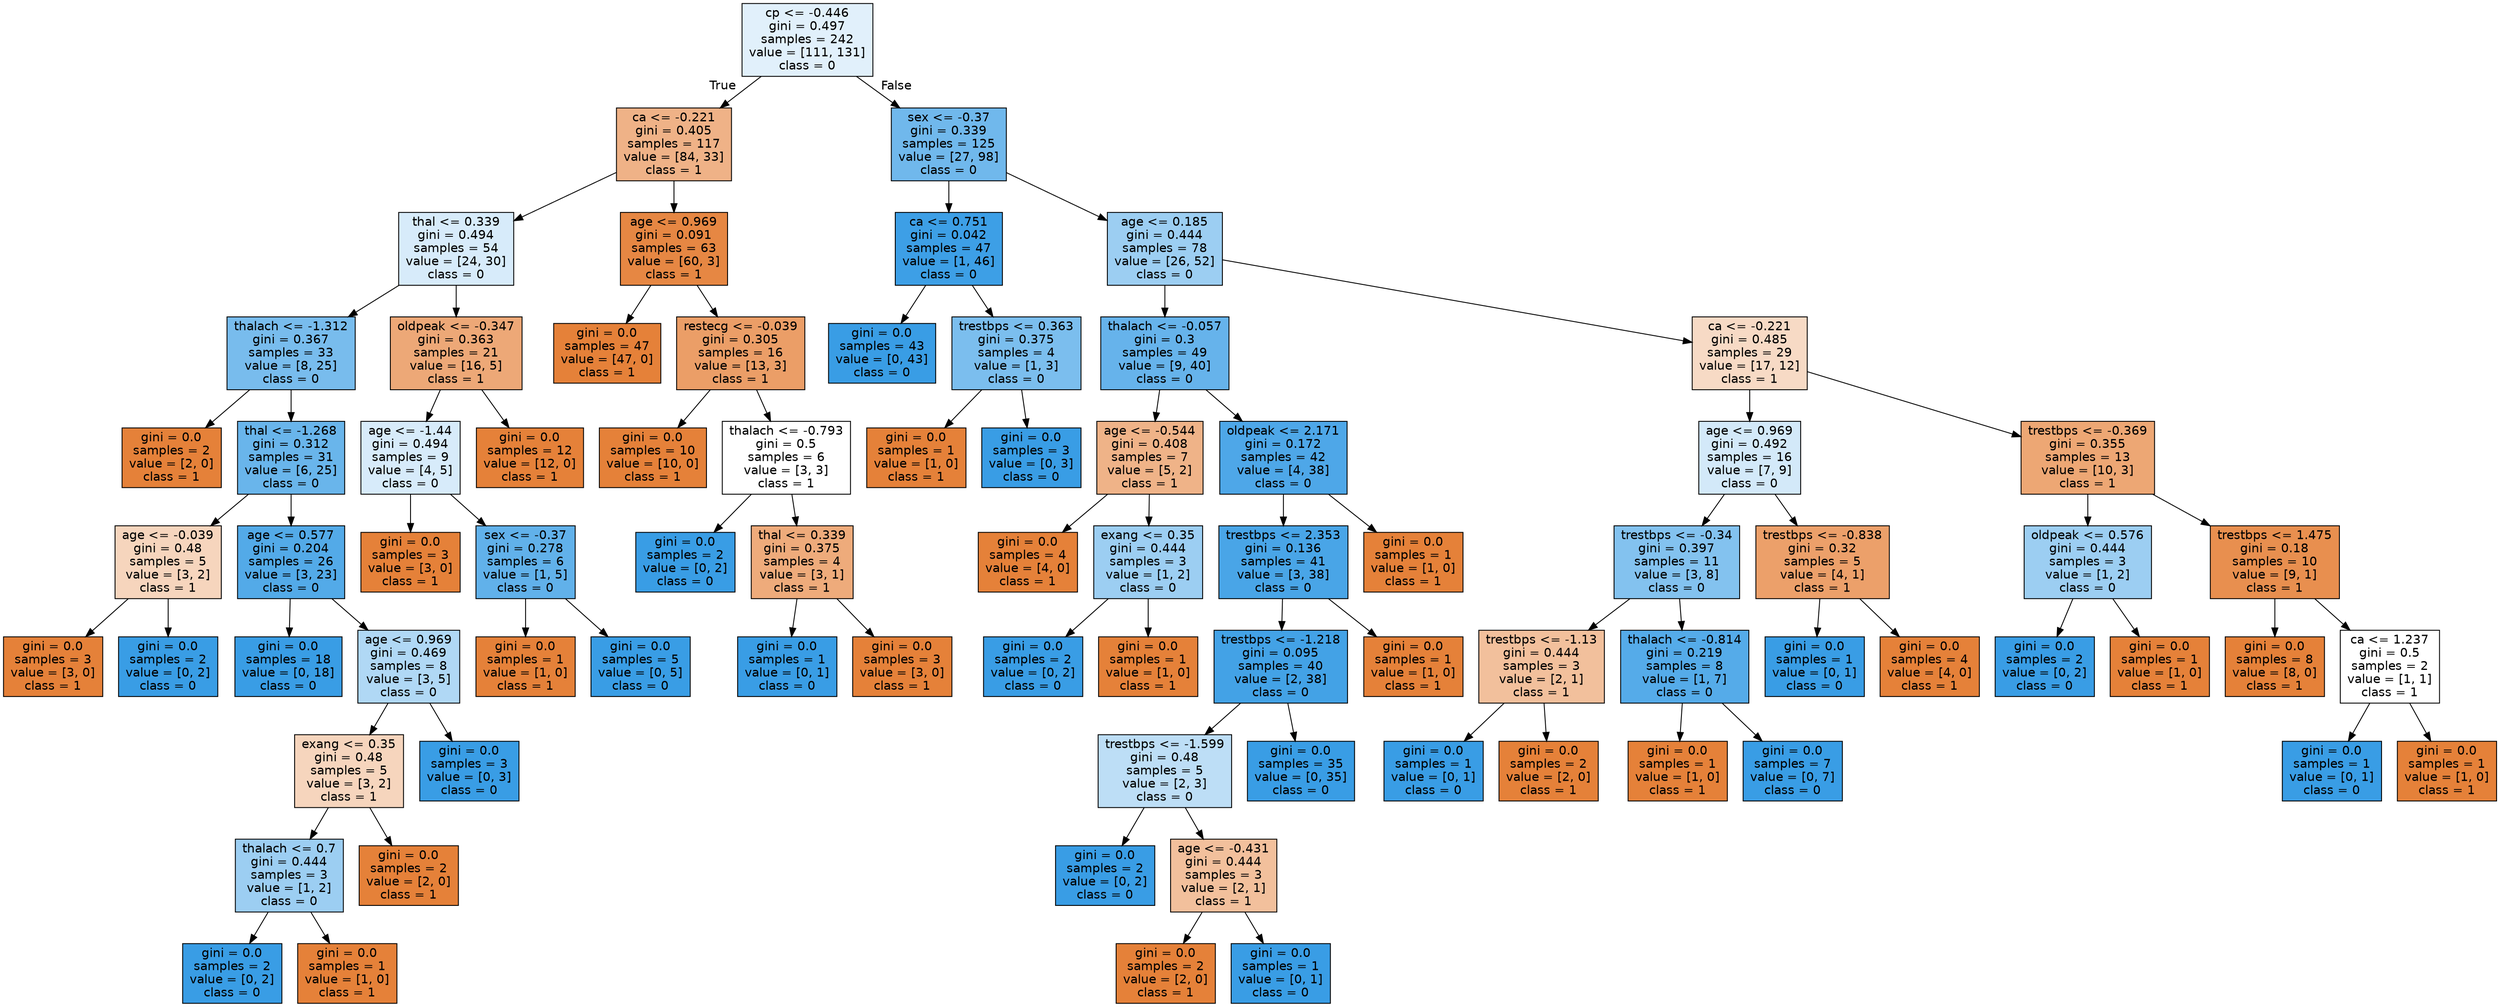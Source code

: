 digraph Tree {
node [shape=box, style="filled", color="black", fontname="helvetica"] ;
edge [fontname="helvetica"] ;
0 [label="cp <= -0.446\ngini = 0.497\nsamples = 242\nvalue = [111, 131]\nclass = 0", fillcolor="#e1f0fb"] ;
1 [label="ca <= -0.221\ngini = 0.405\nsamples = 117\nvalue = [84, 33]\nclass = 1", fillcolor="#efb287"] ;
0 -> 1 [labeldistance=2.5, labelangle=45, headlabel="True"] ;
2 [label="thal <= 0.339\ngini = 0.494\nsamples = 54\nvalue = [24, 30]\nclass = 0", fillcolor="#d7ebfa"] ;
1 -> 2 ;
3 [label="thalach <= -1.312\ngini = 0.367\nsamples = 33\nvalue = [8, 25]\nclass = 0", fillcolor="#78bced"] ;
2 -> 3 ;
4 [label="gini = 0.0\nsamples = 2\nvalue = [2, 0]\nclass = 1", fillcolor="#e58139"] ;
3 -> 4 ;
5 [label="thal <= -1.268\ngini = 0.312\nsamples = 31\nvalue = [6, 25]\nclass = 0", fillcolor="#69b5eb"] ;
3 -> 5 ;
6 [label="age <= -0.039\ngini = 0.48\nsamples = 5\nvalue = [3, 2]\nclass = 1", fillcolor="#f6d5bd"] ;
5 -> 6 ;
7 [label="gini = 0.0\nsamples = 3\nvalue = [3, 0]\nclass = 1", fillcolor="#e58139"] ;
6 -> 7 ;
8 [label="gini = 0.0\nsamples = 2\nvalue = [0, 2]\nclass = 0", fillcolor="#399de5"] ;
6 -> 8 ;
9 [label="age <= 0.577\ngini = 0.204\nsamples = 26\nvalue = [3, 23]\nclass = 0", fillcolor="#53aae8"] ;
5 -> 9 ;
10 [label="gini = 0.0\nsamples = 18\nvalue = [0, 18]\nclass = 0", fillcolor="#399de5"] ;
9 -> 10 ;
11 [label="age <= 0.969\ngini = 0.469\nsamples = 8\nvalue = [3, 5]\nclass = 0", fillcolor="#b0d8f5"] ;
9 -> 11 ;
12 [label="exang <= 0.35\ngini = 0.48\nsamples = 5\nvalue = [3, 2]\nclass = 1", fillcolor="#f6d5bd"] ;
11 -> 12 ;
13 [label="thalach <= 0.7\ngini = 0.444\nsamples = 3\nvalue = [1, 2]\nclass = 0", fillcolor="#9ccef2"] ;
12 -> 13 ;
14 [label="gini = 0.0\nsamples = 2\nvalue = [0, 2]\nclass = 0", fillcolor="#399de5"] ;
13 -> 14 ;
15 [label="gini = 0.0\nsamples = 1\nvalue = [1, 0]\nclass = 1", fillcolor="#e58139"] ;
13 -> 15 ;
16 [label="gini = 0.0\nsamples = 2\nvalue = [2, 0]\nclass = 1", fillcolor="#e58139"] ;
12 -> 16 ;
17 [label="gini = 0.0\nsamples = 3\nvalue = [0, 3]\nclass = 0", fillcolor="#399de5"] ;
11 -> 17 ;
18 [label="oldpeak <= -0.347\ngini = 0.363\nsamples = 21\nvalue = [16, 5]\nclass = 1", fillcolor="#eda877"] ;
2 -> 18 ;
19 [label="age <= -1.44\ngini = 0.494\nsamples = 9\nvalue = [4, 5]\nclass = 0", fillcolor="#d7ebfa"] ;
18 -> 19 ;
20 [label="gini = 0.0\nsamples = 3\nvalue = [3, 0]\nclass = 1", fillcolor="#e58139"] ;
19 -> 20 ;
21 [label="sex <= -0.37\ngini = 0.278\nsamples = 6\nvalue = [1, 5]\nclass = 0", fillcolor="#61b1ea"] ;
19 -> 21 ;
22 [label="gini = 0.0\nsamples = 1\nvalue = [1, 0]\nclass = 1", fillcolor="#e58139"] ;
21 -> 22 ;
23 [label="gini = 0.0\nsamples = 5\nvalue = [0, 5]\nclass = 0", fillcolor="#399de5"] ;
21 -> 23 ;
24 [label="gini = 0.0\nsamples = 12\nvalue = [12, 0]\nclass = 1", fillcolor="#e58139"] ;
18 -> 24 ;
25 [label="age <= 0.969\ngini = 0.091\nsamples = 63\nvalue = [60, 3]\nclass = 1", fillcolor="#e68743"] ;
1 -> 25 ;
26 [label="gini = 0.0\nsamples = 47\nvalue = [47, 0]\nclass = 1", fillcolor="#e58139"] ;
25 -> 26 ;
27 [label="restecg <= -0.039\ngini = 0.305\nsamples = 16\nvalue = [13, 3]\nclass = 1", fillcolor="#eb9e67"] ;
25 -> 27 ;
28 [label="gini = 0.0\nsamples = 10\nvalue = [10, 0]\nclass = 1", fillcolor="#e58139"] ;
27 -> 28 ;
29 [label="thalach <= -0.793\ngini = 0.5\nsamples = 6\nvalue = [3, 3]\nclass = 1", fillcolor="#ffffff"] ;
27 -> 29 ;
30 [label="gini = 0.0\nsamples = 2\nvalue = [0, 2]\nclass = 0", fillcolor="#399de5"] ;
29 -> 30 ;
31 [label="thal <= 0.339\ngini = 0.375\nsamples = 4\nvalue = [3, 1]\nclass = 1", fillcolor="#eeab7b"] ;
29 -> 31 ;
32 [label="gini = 0.0\nsamples = 1\nvalue = [0, 1]\nclass = 0", fillcolor="#399de5"] ;
31 -> 32 ;
33 [label="gini = 0.0\nsamples = 3\nvalue = [3, 0]\nclass = 1", fillcolor="#e58139"] ;
31 -> 33 ;
34 [label="sex <= -0.37\ngini = 0.339\nsamples = 125\nvalue = [27, 98]\nclass = 0", fillcolor="#70b8ec"] ;
0 -> 34 [labeldistance=2.5, labelangle=-45, headlabel="False"] ;
35 [label="ca <= 0.751\ngini = 0.042\nsamples = 47\nvalue = [1, 46]\nclass = 0", fillcolor="#3d9fe6"] ;
34 -> 35 ;
36 [label="gini = 0.0\nsamples = 43\nvalue = [0, 43]\nclass = 0", fillcolor="#399de5"] ;
35 -> 36 ;
37 [label="trestbps <= 0.363\ngini = 0.375\nsamples = 4\nvalue = [1, 3]\nclass = 0", fillcolor="#7bbeee"] ;
35 -> 37 ;
38 [label="gini = 0.0\nsamples = 1\nvalue = [1, 0]\nclass = 1", fillcolor="#e58139"] ;
37 -> 38 ;
39 [label="gini = 0.0\nsamples = 3\nvalue = [0, 3]\nclass = 0", fillcolor="#399de5"] ;
37 -> 39 ;
40 [label="age <= 0.185\ngini = 0.444\nsamples = 78\nvalue = [26, 52]\nclass = 0", fillcolor="#9ccef2"] ;
34 -> 40 ;
41 [label="thalach <= -0.057\ngini = 0.3\nsamples = 49\nvalue = [9, 40]\nclass = 0", fillcolor="#66b3eb"] ;
40 -> 41 ;
42 [label="age <= -0.544\ngini = 0.408\nsamples = 7\nvalue = [5, 2]\nclass = 1", fillcolor="#efb388"] ;
41 -> 42 ;
43 [label="gini = 0.0\nsamples = 4\nvalue = [4, 0]\nclass = 1", fillcolor="#e58139"] ;
42 -> 43 ;
44 [label="exang <= 0.35\ngini = 0.444\nsamples = 3\nvalue = [1, 2]\nclass = 0", fillcolor="#9ccef2"] ;
42 -> 44 ;
45 [label="gini = 0.0\nsamples = 2\nvalue = [0, 2]\nclass = 0", fillcolor="#399de5"] ;
44 -> 45 ;
46 [label="gini = 0.0\nsamples = 1\nvalue = [1, 0]\nclass = 1", fillcolor="#e58139"] ;
44 -> 46 ;
47 [label="oldpeak <= 2.171\ngini = 0.172\nsamples = 42\nvalue = [4, 38]\nclass = 0", fillcolor="#4ea7e8"] ;
41 -> 47 ;
48 [label="trestbps <= 2.353\ngini = 0.136\nsamples = 41\nvalue = [3, 38]\nclass = 0", fillcolor="#49a5e7"] ;
47 -> 48 ;
49 [label="trestbps <= -1.218\ngini = 0.095\nsamples = 40\nvalue = [2, 38]\nclass = 0", fillcolor="#43a2e6"] ;
48 -> 49 ;
50 [label="trestbps <= -1.599\ngini = 0.48\nsamples = 5\nvalue = [2, 3]\nclass = 0", fillcolor="#bddef6"] ;
49 -> 50 ;
51 [label="gini = 0.0\nsamples = 2\nvalue = [0, 2]\nclass = 0", fillcolor="#399de5"] ;
50 -> 51 ;
52 [label="age <= -0.431\ngini = 0.444\nsamples = 3\nvalue = [2, 1]\nclass = 1", fillcolor="#f2c09c"] ;
50 -> 52 ;
53 [label="gini = 0.0\nsamples = 2\nvalue = [2, 0]\nclass = 1", fillcolor="#e58139"] ;
52 -> 53 ;
54 [label="gini = 0.0\nsamples = 1\nvalue = [0, 1]\nclass = 0", fillcolor="#399de5"] ;
52 -> 54 ;
55 [label="gini = 0.0\nsamples = 35\nvalue = [0, 35]\nclass = 0", fillcolor="#399de5"] ;
49 -> 55 ;
56 [label="gini = 0.0\nsamples = 1\nvalue = [1, 0]\nclass = 1", fillcolor="#e58139"] ;
48 -> 56 ;
57 [label="gini = 0.0\nsamples = 1\nvalue = [1, 0]\nclass = 1", fillcolor="#e58139"] ;
47 -> 57 ;
58 [label="ca <= -0.221\ngini = 0.485\nsamples = 29\nvalue = [17, 12]\nclass = 1", fillcolor="#f7dac5"] ;
40 -> 58 ;
59 [label="age <= 0.969\ngini = 0.492\nsamples = 16\nvalue = [7, 9]\nclass = 0", fillcolor="#d3e9f9"] ;
58 -> 59 ;
60 [label="trestbps <= -0.34\ngini = 0.397\nsamples = 11\nvalue = [3, 8]\nclass = 0", fillcolor="#83c2ef"] ;
59 -> 60 ;
61 [label="trestbps <= -1.13\ngini = 0.444\nsamples = 3\nvalue = [2, 1]\nclass = 1", fillcolor="#f2c09c"] ;
60 -> 61 ;
62 [label="gini = 0.0\nsamples = 1\nvalue = [0, 1]\nclass = 0", fillcolor="#399de5"] ;
61 -> 62 ;
63 [label="gini = 0.0\nsamples = 2\nvalue = [2, 0]\nclass = 1", fillcolor="#e58139"] ;
61 -> 63 ;
64 [label="thalach <= -0.814\ngini = 0.219\nsamples = 8\nvalue = [1, 7]\nclass = 0", fillcolor="#55abe9"] ;
60 -> 64 ;
65 [label="gini = 0.0\nsamples = 1\nvalue = [1, 0]\nclass = 1", fillcolor="#e58139"] ;
64 -> 65 ;
66 [label="gini = 0.0\nsamples = 7\nvalue = [0, 7]\nclass = 0", fillcolor="#399de5"] ;
64 -> 66 ;
67 [label="trestbps <= -0.838\ngini = 0.32\nsamples = 5\nvalue = [4, 1]\nclass = 1", fillcolor="#eca06a"] ;
59 -> 67 ;
68 [label="gini = 0.0\nsamples = 1\nvalue = [0, 1]\nclass = 0", fillcolor="#399de5"] ;
67 -> 68 ;
69 [label="gini = 0.0\nsamples = 4\nvalue = [4, 0]\nclass = 1", fillcolor="#e58139"] ;
67 -> 69 ;
70 [label="trestbps <= -0.369\ngini = 0.355\nsamples = 13\nvalue = [10, 3]\nclass = 1", fillcolor="#eda774"] ;
58 -> 70 ;
71 [label="oldpeak <= 0.576\ngini = 0.444\nsamples = 3\nvalue = [1, 2]\nclass = 0", fillcolor="#9ccef2"] ;
70 -> 71 ;
72 [label="gini = 0.0\nsamples = 2\nvalue = [0, 2]\nclass = 0", fillcolor="#399de5"] ;
71 -> 72 ;
73 [label="gini = 0.0\nsamples = 1\nvalue = [1, 0]\nclass = 1", fillcolor="#e58139"] ;
71 -> 73 ;
74 [label="trestbps <= 1.475\ngini = 0.18\nsamples = 10\nvalue = [9, 1]\nclass = 1", fillcolor="#e88f4f"] ;
70 -> 74 ;
75 [label="gini = 0.0\nsamples = 8\nvalue = [8, 0]\nclass = 1", fillcolor="#e58139"] ;
74 -> 75 ;
76 [label="ca <= 1.237\ngini = 0.5\nsamples = 2\nvalue = [1, 1]\nclass = 1", fillcolor="#ffffff"] ;
74 -> 76 ;
77 [label="gini = 0.0\nsamples = 1\nvalue = [0, 1]\nclass = 0", fillcolor="#399de5"] ;
76 -> 77 ;
78 [label="gini = 0.0\nsamples = 1\nvalue = [1, 0]\nclass = 1", fillcolor="#e58139"] ;
76 -> 78 ;
}